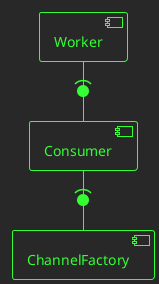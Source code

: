 @startuml worker
!theme crt-green

[Worker]


[Consumer]

Worker -(0- Consumer

[ChannelFactory]

Consumer -(0- ChannelFactory

@enduml